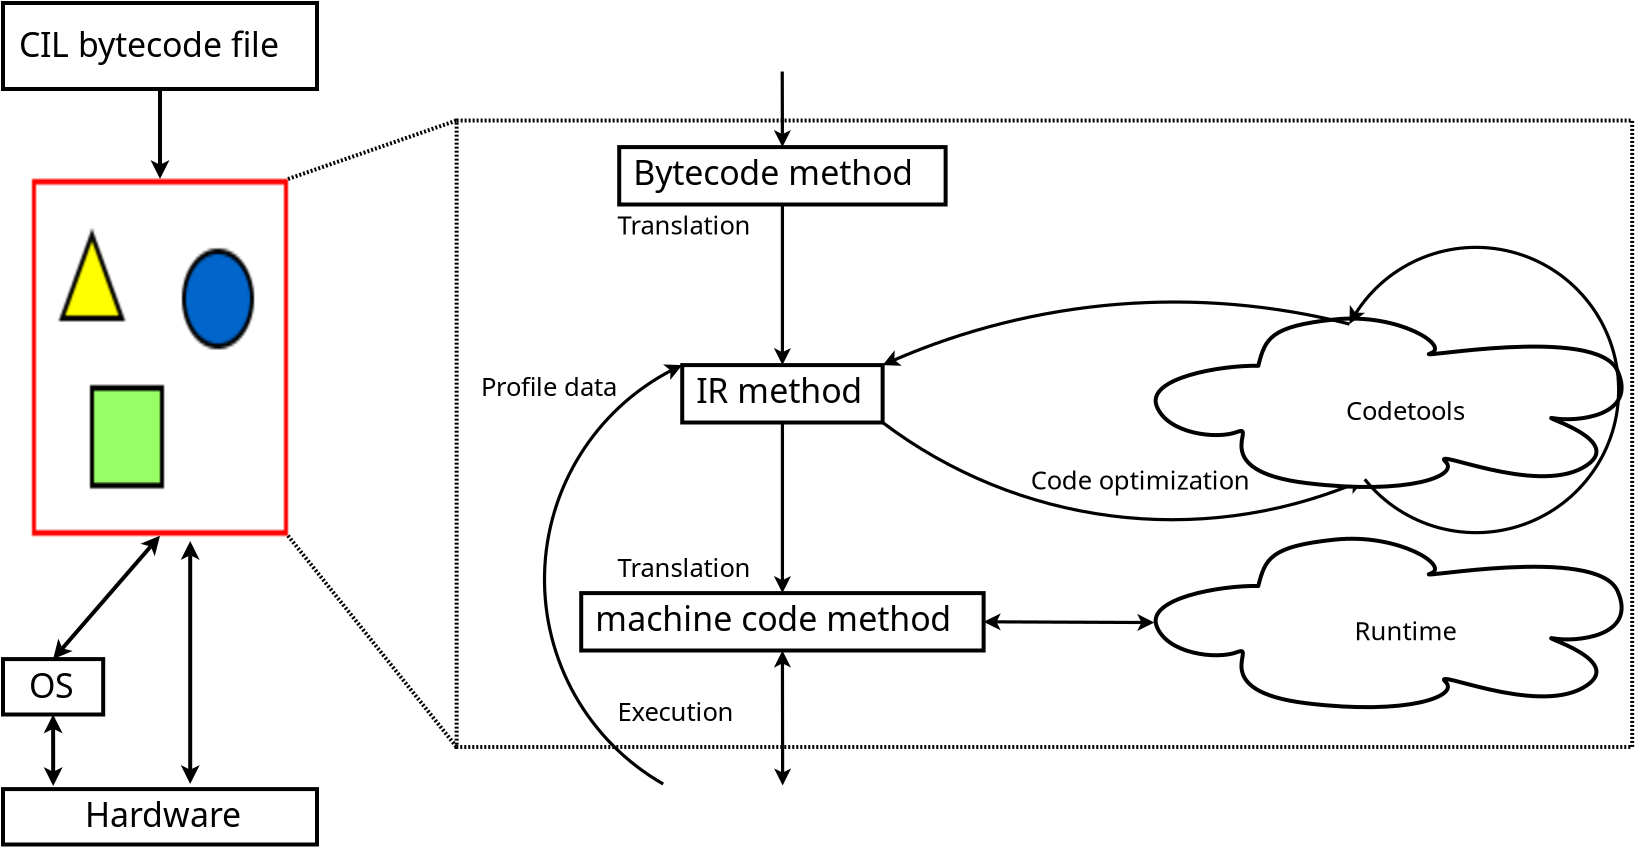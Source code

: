 <?xml version="1.0" encoding="UTF-8"?>
<dia:diagram xmlns:dia="http://www.lysator.liu.se/~alla/dia/">
  <dia:layer name="Background" visible="true" active="true">
    <dia:object type="Standard - Box" version="0" id="O0">
      <dia:attribute name="obj_pos">
        <dia:point val="36.921,13.175"/>
      </dia:attribute>
      <dia:attribute name="obj_bb">
        <dia:rectangle val="36.821,13.075;95.8,44.6"/>
      </dia:attribute>
      <dia:attribute name="elem_corner">
        <dia:point val="36.921,13.175"/>
      </dia:attribute>
      <dia:attribute name="elem_width">
        <dia:real val="58.779"/>
      </dia:attribute>
      <dia:attribute name="elem_height">
        <dia:real val="31.325"/>
      </dia:attribute>
      <dia:attribute name="border_width">
        <dia:real val="0.2"/>
      </dia:attribute>
      <dia:attribute name="show_background">
        <dia:boolean val="true"/>
      </dia:attribute>
      <dia:attribute name="line_style">
        <dia:enum val="4"/>
      </dia:attribute>
    </dia:object>
    <dia:object type="Standard - Box" version="0" id="O1">
      <dia:attribute name="obj_pos">
        <dia:point val="14.24,7.3"/>
      </dia:attribute>
      <dia:attribute name="obj_bb">
        <dia:rectangle val="14.14,7.2;30.04,11.7"/>
      </dia:attribute>
      <dia:attribute name="elem_corner">
        <dia:point val="14.24,7.3"/>
      </dia:attribute>
      <dia:attribute name="elem_width">
        <dia:real val="15.7"/>
      </dia:attribute>
      <dia:attribute name="elem_height">
        <dia:real val="4.3"/>
      </dia:attribute>
      <dia:attribute name="border_width">
        <dia:real val="0.2"/>
      </dia:attribute>
      <dia:attribute name="show_background">
        <dia:boolean val="true"/>
      </dia:attribute>
    </dia:object>
    <dia:object type="Standard - Text" version="1" id="O2">
      <dia:attribute name="obj_pos">
        <dia:point val="15.04,10"/>
      </dia:attribute>
      <dia:attribute name="obj_bb">
        <dia:rectangle val="15.04,8.428;29.188,10.4"/>
      </dia:attribute>
      <dia:attribute name="text">
        <dia:composite type="text">
          <dia:attribute name="string">
            <dia:string>#CIL bytecode file#</dia:string>
          </dia:attribute>
          <dia:attribute name="font">
            <dia:font family="sans" style="0" name="Helvetica"/>
          </dia:attribute>
          <dia:attribute name="height">
            <dia:real val="2.117"/>
          </dia:attribute>
          <dia:attribute name="pos">
            <dia:point val="15.04,10"/>
          </dia:attribute>
          <dia:attribute name="color">
            <dia:color val="#000000"/>
          </dia:attribute>
          <dia:attribute name="alignment">
            <dia:enum val="0"/>
          </dia:attribute>
        </dia:composite>
      </dia:attribute>
      <dia:attribute name="valign">
        <dia:enum val="3"/>
      </dia:attribute>
    </dia:object>
    <dia:object type="Standard - Image" version="0" id="O3">
      <dia:attribute name="obj_pos">
        <dia:point val="15.69,16.1"/>
      </dia:attribute>
      <dia:attribute name="obj_bb">
        <dia:rectangle val="15.59,16;28.59,34.035"/>
      </dia:attribute>
      <dia:attribute name="elem_corner">
        <dia:point val="15.69,16.1"/>
      </dia:attribute>
      <dia:attribute name="elem_width">
        <dia:real val="12.8"/>
      </dia:attribute>
      <dia:attribute name="elem_height">
        <dia:real val="17.835"/>
      </dia:attribute>
      <dia:attribute name="border_width">
        <dia:real val="0.2"/>
      </dia:attribute>
      <dia:attribute name="draw_border">
        <dia:boolean val="false"/>
      </dia:attribute>
      <dia:attribute name="keep_aspect">
        <dia:boolean val="true"/>
      </dia:attribute>
      <dia:attribute name="file">
        <dia:string>#/home/xan/Projects/ILDJIT/Src/ildjit/ildjit-doc/Images/ildjit_logo.jpeg#</dia:string>
      </dia:attribute>
    </dia:object>
    <dia:object type="Standard - Line" version="0" id="O4">
      <dia:attribute name="obj_pos">
        <dia:point val="22.09,11.699"/>
      </dia:attribute>
      <dia:attribute name="obj_bb">
        <dia:rectangle val="21.616,11.599;22.564,16.324"/>
      </dia:attribute>
      <dia:attribute name="conn_endpoints">
        <dia:point val="22.09,11.699"/>
        <dia:point val="22.09,16.1"/>
      </dia:attribute>
      <dia:attribute name="numcp">
        <dia:int val="1"/>
      </dia:attribute>
      <dia:attribute name="line_width">
        <dia:real val="0.2"/>
      </dia:attribute>
      <dia:attribute name="end_arrow">
        <dia:enum val="22"/>
      </dia:attribute>
      <dia:attribute name="end_arrow_length">
        <dia:real val="0.5"/>
      </dia:attribute>
      <dia:attribute name="end_arrow_width">
        <dia:real val="0.5"/>
      </dia:attribute>
      <dia:connections>
        <dia:connection handle="0" to="O1" connection="8"/>
        <dia:connection handle="1" to="O3" connection="1"/>
      </dia:connections>
    </dia:object>
    <dia:object type="Standard - Box" version="0" id="O5">
      <dia:attribute name="obj_pos">
        <dia:point val="14.24,40.105"/>
      </dia:attribute>
      <dia:attribute name="obj_bb">
        <dia:rectangle val="14.14,40.005;19.35,42.975"/>
      </dia:attribute>
      <dia:attribute name="elem_corner">
        <dia:point val="14.24,40.105"/>
      </dia:attribute>
      <dia:attribute name="elem_width">
        <dia:real val="5.01"/>
      </dia:attribute>
      <dia:attribute name="elem_height">
        <dia:real val="2.77"/>
      </dia:attribute>
      <dia:attribute name="border_width">
        <dia:real val="0.2"/>
      </dia:attribute>
      <dia:attribute name="show_background">
        <dia:boolean val="true"/>
      </dia:attribute>
    </dia:object>
    <dia:object type="Standard - Text" version="1" id="O6">
      <dia:attribute name="obj_pos">
        <dia:point val="15.54,42.055"/>
      </dia:attribute>
      <dia:attribute name="obj_bb">
        <dia:rectangle val="15.54,40.483;17.948,42.455"/>
      </dia:attribute>
      <dia:attribute name="text">
        <dia:composite type="text">
          <dia:attribute name="string">
            <dia:string>#OS#</dia:string>
          </dia:attribute>
          <dia:attribute name="font">
            <dia:font family="sans" style="0" name="Helvetica"/>
          </dia:attribute>
          <dia:attribute name="height">
            <dia:real val="2.117"/>
          </dia:attribute>
          <dia:attribute name="pos">
            <dia:point val="15.54,42.055"/>
          </dia:attribute>
          <dia:attribute name="color">
            <dia:color val="#000000"/>
          </dia:attribute>
          <dia:attribute name="alignment">
            <dia:enum val="0"/>
          </dia:attribute>
        </dia:composite>
      </dia:attribute>
      <dia:attribute name="valign">
        <dia:enum val="3"/>
      </dia:attribute>
    </dia:object>
    <dia:object type="Standard - Box" version="0" id="O7">
      <dia:attribute name="obj_pos">
        <dia:point val="14.24,46.605"/>
      </dia:attribute>
      <dia:attribute name="obj_bb">
        <dia:rectangle val="14.14,46.505;30.04,49.475"/>
      </dia:attribute>
      <dia:attribute name="elem_corner">
        <dia:point val="14.24,46.605"/>
      </dia:attribute>
      <dia:attribute name="elem_width">
        <dia:real val="15.7"/>
      </dia:attribute>
      <dia:attribute name="elem_height">
        <dia:real val="2.77"/>
      </dia:attribute>
      <dia:attribute name="border_width">
        <dia:real val="0.2"/>
      </dia:attribute>
      <dia:attribute name="show_background">
        <dia:boolean val="true"/>
      </dia:attribute>
    </dia:object>
    <dia:object type="Standard - Text" version="1" id="O8">
      <dia:attribute name="obj_pos">
        <dia:point val="18.34,48.505"/>
      </dia:attribute>
      <dia:attribute name="obj_bb">
        <dia:rectangle val="18.34,46.932;26.512,48.905"/>
      </dia:attribute>
      <dia:attribute name="text">
        <dia:composite type="text">
          <dia:attribute name="string">
            <dia:string>#Hardware#</dia:string>
          </dia:attribute>
          <dia:attribute name="font">
            <dia:font family="sans" style="0" name="Helvetica"/>
          </dia:attribute>
          <dia:attribute name="height">
            <dia:real val="2.117"/>
          </dia:attribute>
          <dia:attribute name="pos">
            <dia:point val="18.34,48.505"/>
          </dia:attribute>
          <dia:attribute name="color">
            <dia:color val="#000000"/>
          </dia:attribute>
          <dia:attribute name="alignment">
            <dia:enum val="0"/>
          </dia:attribute>
        </dia:composite>
      </dia:attribute>
      <dia:attribute name="valign">
        <dia:enum val="3"/>
      </dia:attribute>
    </dia:object>
    <dia:object type="Standard - Line" version="0" id="O9">
      <dia:attribute name="obj_pos">
        <dia:point val="22.09,33.935"/>
      </dia:attribute>
      <dia:attribute name="obj_bb">
        <dia:rectangle val="16.604,33.794;22.231,40.246"/>
      </dia:attribute>
      <dia:attribute name="conn_endpoints">
        <dia:point val="22.09,33.935"/>
        <dia:point val="16.745,40.105"/>
      </dia:attribute>
      <dia:attribute name="numcp">
        <dia:int val="1"/>
      </dia:attribute>
      <dia:attribute name="line_width">
        <dia:real val="0.2"/>
      </dia:attribute>
      <dia:attribute name="start_arrow">
        <dia:enum val="22"/>
      </dia:attribute>
      <dia:attribute name="start_arrow_length">
        <dia:real val="0.5"/>
      </dia:attribute>
      <dia:attribute name="start_arrow_width">
        <dia:real val="0.5"/>
      </dia:attribute>
      <dia:attribute name="end_arrow">
        <dia:enum val="22"/>
      </dia:attribute>
      <dia:attribute name="end_arrow_length">
        <dia:real val="0.5"/>
      </dia:attribute>
      <dia:attribute name="end_arrow_width">
        <dia:real val="0.5"/>
      </dia:attribute>
      <dia:connections>
        <dia:connection handle="0" to="O3" connection="6"/>
        <dia:connection handle="1" to="O5" connection="1"/>
      </dia:connections>
    </dia:object>
    <dia:object type="Standard - Line" version="0" id="O10">
      <dia:attribute name="obj_pos">
        <dia:point val="16.745,42.875"/>
      </dia:attribute>
      <dia:attribute name="obj_bb">
        <dia:rectangle val="16.273,42.775;17.222,46.55"/>
      </dia:attribute>
      <dia:attribute name="conn_endpoints">
        <dia:point val="16.745,42.875"/>
        <dia:point val="16.75,46.45"/>
      </dia:attribute>
      <dia:attribute name="numcp">
        <dia:int val="1"/>
      </dia:attribute>
      <dia:attribute name="line_width">
        <dia:real val="0.2"/>
      </dia:attribute>
      <dia:attribute name="start_arrow">
        <dia:enum val="22"/>
      </dia:attribute>
      <dia:attribute name="start_arrow_length">
        <dia:real val="0.5"/>
      </dia:attribute>
      <dia:attribute name="start_arrow_width">
        <dia:real val="0.5"/>
      </dia:attribute>
      <dia:attribute name="end_arrow">
        <dia:enum val="22"/>
      </dia:attribute>
      <dia:attribute name="end_arrow_length">
        <dia:real val="0.5"/>
      </dia:attribute>
      <dia:attribute name="end_arrow_width">
        <dia:real val="0.5"/>
      </dia:attribute>
      <dia:connections>
        <dia:connection handle="0" to="O5" connection="6"/>
      </dia:connections>
    </dia:object>
    <dia:object type="Standard - Line" version="0" id="O11">
      <dia:attribute name="obj_pos">
        <dia:point val="28.49,16.1"/>
      </dia:attribute>
      <dia:attribute name="obj_bb">
        <dia:rectangle val="28.363,13.048;37.048,16.227"/>
      </dia:attribute>
      <dia:attribute name="conn_endpoints">
        <dia:point val="28.49,16.1"/>
        <dia:point val="36.921,13.175"/>
      </dia:attribute>
      <dia:attribute name="numcp">
        <dia:int val="1"/>
      </dia:attribute>
      <dia:attribute name="line_width">
        <dia:real val="0.2"/>
      </dia:attribute>
      <dia:attribute name="line_style">
        <dia:enum val="4"/>
      </dia:attribute>
      <dia:connections>
        <dia:connection handle="0" to="O3" connection="2"/>
        <dia:connection handle="1" to="O0" connection="0"/>
      </dia:connections>
    </dia:object>
    <dia:object type="Standard - Line" version="0" id="O12">
      <dia:attribute name="obj_pos">
        <dia:point val="28.49,33.935"/>
      </dia:attribute>
      <dia:attribute name="obj_bb">
        <dia:rectangle val="28.349,33.794;37.062,44.641"/>
      </dia:attribute>
      <dia:attribute name="conn_endpoints">
        <dia:point val="28.49,33.935"/>
        <dia:point val="36.921,44.5"/>
      </dia:attribute>
      <dia:attribute name="numcp">
        <dia:int val="1"/>
      </dia:attribute>
      <dia:attribute name="line_width">
        <dia:real val="0.2"/>
      </dia:attribute>
      <dia:attribute name="line_style">
        <dia:enum val="4"/>
      </dia:attribute>
      <dia:connections>
        <dia:connection handle="0" to="O3" connection="7"/>
        <dia:connection handle="1" to="O0" connection="5"/>
      </dia:connections>
    </dia:object>
    <dia:object type="Standard - Box" version="0" id="O13">
      <dia:attribute name="obj_pos">
        <dia:point val="45.051,14.505"/>
      </dia:attribute>
      <dia:attribute name="obj_bb">
        <dia:rectangle val="44.951,14.405;61.471,17.475"/>
      </dia:attribute>
      <dia:attribute name="elem_corner">
        <dia:point val="45.051,14.505"/>
      </dia:attribute>
      <dia:attribute name="elem_width">
        <dia:real val="16.32"/>
      </dia:attribute>
      <dia:attribute name="elem_height">
        <dia:real val="2.87"/>
      </dia:attribute>
      <dia:attribute name="border_width">
        <dia:real val="0.2"/>
      </dia:attribute>
      <dia:attribute name="show_background">
        <dia:boolean val="true"/>
      </dia:attribute>
    </dia:object>
    <dia:object type="Standard - Text" version="1" id="O14">
      <dia:attribute name="obj_pos">
        <dia:point val="45.751,16.405"/>
      </dia:attribute>
      <dia:attribute name="obj_bb">
        <dia:rectangle val="45.751,14.832;60.783,16.805"/>
      </dia:attribute>
      <dia:attribute name="text">
        <dia:composite type="text">
          <dia:attribute name="string">
            <dia:string>#Bytecode method#</dia:string>
          </dia:attribute>
          <dia:attribute name="font">
            <dia:font family="sans" style="0" name="Helvetica"/>
          </dia:attribute>
          <dia:attribute name="height">
            <dia:real val="2.117"/>
          </dia:attribute>
          <dia:attribute name="pos">
            <dia:point val="45.751,16.405"/>
          </dia:attribute>
          <dia:attribute name="color">
            <dia:color val="#000000"/>
          </dia:attribute>
          <dia:attribute name="alignment">
            <dia:enum val="0"/>
          </dia:attribute>
        </dia:composite>
      </dia:attribute>
      <dia:attribute name="valign">
        <dia:enum val="3"/>
      </dia:attribute>
    </dia:object>
    <dia:object type="Standard - Box" version="0" id="O15">
      <dia:attribute name="obj_pos">
        <dia:point val="48.201,25.405"/>
      </dia:attribute>
      <dia:attribute name="obj_bb">
        <dia:rectangle val="48.101,25.305;58.321,28.375"/>
      </dia:attribute>
      <dia:attribute name="elem_corner">
        <dia:point val="48.201,25.405"/>
      </dia:attribute>
      <dia:attribute name="elem_width">
        <dia:real val="10.02"/>
      </dia:attribute>
      <dia:attribute name="elem_height">
        <dia:real val="2.87"/>
      </dia:attribute>
      <dia:attribute name="border_width">
        <dia:real val="0.2"/>
      </dia:attribute>
      <dia:attribute name="show_background">
        <dia:boolean val="true"/>
      </dia:attribute>
    </dia:object>
    <dia:object type="Standard - Text" version="1" id="O16">
      <dia:attribute name="obj_pos">
        <dia:point val="48.901,27.305"/>
      </dia:attribute>
      <dia:attribute name="obj_bb">
        <dia:rectangle val="48.901,25.733;57.656,27.705"/>
      </dia:attribute>
      <dia:attribute name="text">
        <dia:composite type="text">
          <dia:attribute name="string">
            <dia:string>#IR method#</dia:string>
          </dia:attribute>
          <dia:attribute name="font">
            <dia:font family="sans" style="0" name="Helvetica"/>
          </dia:attribute>
          <dia:attribute name="height">
            <dia:real val="2.117"/>
          </dia:attribute>
          <dia:attribute name="pos">
            <dia:point val="48.901,27.305"/>
          </dia:attribute>
          <dia:attribute name="color">
            <dia:color val="#000000"/>
          </dia:attribute>
          <dia:attribute name="alignment">
            <dia:enum val="0"/>
          </dia:attribute>
        </dia:composite>
      </dia:attribute>
      <dia:attribute name="valign">
        <dia:enum val="3"/>
      </dia:attribute>
    </dia:object>
    <dia:object type="Standard - Box" version="0" id="O17">
      <dia:attribute name="obj_pos">
        <dia:point val="43.151,36.805"/>
      </dia:attribute>
      <dia:attribute name="obj_bb">
        <dia:rectangle val="43.051,36.705;63.371,39.775"/>
      </dia:attribute>
      <dia:attribute name="elem_corner">
        <dia:point val="43.151,36.805"/>
      </dia:attribute>
      <dia:attribute name="elem_width">
        <dia:real val="20.12"/>
      </dia:attribute>
      <dia:attribute name="elem_height">
        <dia:real val="2.87"/>
      </dia:attribute>
      <dia:attribute name="border_width">
        <dia:real val="0.2"/>
      </dia:attribute>
      <dia:attribute name="show_background">
        <dia:boolean val="true"/>
      </dia:attribute>
    </dia:object>
    <dia:object type="Standard - Text" version="1" id="O18">
      <dia:attribute name="obj_pos">
        <dia:point val="43.851,38.705"/>
      </dia:attribute>
      <dia:attribute name="obj_bb">
        <dia:rectangle val="43.851,37.133;62.824,39.105"/>
      </dia:attribute>
      <dia:attribute name="text">
        <dia:composite type="text">
          <dia:attribute name="string">
            <dia:string>#machine code method#</dia:string>
          </dia:attribute>
          <dia:attribute name="font">
            <dia:font family="sans" style="0" name="Helvetica"/>
          </dia:attribute>
          <dia:attribute name="height">
            <dia:real val="2.117"/>
          </dia:attribute>
          <dia:attribute name="pos">
            <dia:point val="43.851,38.705"/>
          </dia:attribute>
          <dia:attribute name="color">
            <dia:color val="#000000"/>
          </dia:attribute>
          <dia:attribute name="alignment">
            <dia:enum val="0"/>
          </dia:attribute>
        </dia:composite>
      </dia:attribute>
      <dia:attribute name="valign">
        <dia:enum val="3"/>
      </dia:attribute>
    </dia:object>
    <dia:object type="Standard - Line" version="0" id="O19">
      <dia:attribute name="obj_pos">
        <dia:point val="53.211,17.375"/>
      </dia:attribute>
      <dia:attribute name="obj_bb">
        <dia:rectangle val="52.782,17.295;53.64,25.584"/>
      </dia:attribute>
      <dia:attribute name="conn_endpoints">
        <dia:point val="53.211,17.375"/>
        <dia:point val="53.211,25.405"/>
      </dia:attribute>
      <dia:attribute name="numcp">
        <dia:int val="1"/>
      </dia:attribute>
      <dia:attribute name="line_width">
        <dia:real val="0.16"/>
      </dia:attribute>
      <dia:attribute name="end_arrow">
        <dia:enum val="22"/>
      </dia:attribute>
      <dia:attribute name="end_arrow_length">
        <dia:real val="0.5"/>
      </dia:attribute>
      <dia:attribute name="end_arrow_width">
        <dia:real val="0.5"/>
      </dia:attribute>
      <dia:connections>
        <dia:connection handle="0" to="O13" connection="6"/>
        <dia:connection handle="1" to="O15" connection="1"/>
      </dia:connections>
    </dia:object>
    <dia:object type="Standard - Line" version="0" id="O20">
      <dia:attribute name="obj_pos">
        <dia:point val="53.211,28.275"/>
      </dia:attribute>
      <dia:attribute name="obj_bb">
        <dia:rectangle val="52.782,28.195;53.64,36.984"/>
      </dia:attribute>
      <dia:attribute name="conn_endpoints">
        <dia:point val="53.211,28.275"/>
        <dia:point val="53.211,36.805"/>
      </dia:attribute>
      <dia:attribute name="numcp">
        <dia:int val="1"/>
      </dia:attribute>
      <dia:attribute name="line_width">
        <dia:real val="0.16"/>
      </dia:attribute>
      <dia:attribute name="end_arrow">
        <dia:enum val="22"/>
      </dia:attribute>
      <dia:attribute name="end_arrow_length">
        <dia:real val="0.5"/>
      </dia:attribute>
      <dia:attribute name="end_arrow_width">
        <dia:real val="0.5"/>
      </dia:attribute>
      <dia:connections>
        <dia:connection handle="0" to="O15" connection="6"/>
        <dia:connection handle="1" to="O17" connection="1"/>
      </dia:connections>
    </dia:object>
    <dia:object type="Standard - Arc" version="0" id="O21">
      <dia:attribute name="obj_pos">
        <dia:point val="58.221,28.275"/>
      </dia:attribute>
      <dia:attribute name="obj_bb">
        <dia:rectangle val="58.132,28.186;82.416,33.216"/>
      </dia:attribute>
      <dia:attribute name="conn_endpoints">
        <dia:point val="58.221,28.275"/>
        <dia:point val="82.327,31.114"/>
      </dia:attribute>
      <dia:attribute name="curve_distance">
        <dia:real val="3.3"/>
      </dia:attribute>
      <dia:attribute name="line_width">
        <dia:real val="0.16"/>
      </dia:attribute>
      <dia:attribute name="end_arrow">
        <dia:enum val="22"/>
      </dia:attribute>
      <dia:attribute name="end_arrow_length">
        <dia:real val="0.5"/>
      </dia:attribute>
      <dia:attribute name="end_arrow_width">
        <dia:real val="0.5"/>
      </dia:attribute>
      <dia:connections>
        <dia:connection handle="0" to="O15" connection="7"/>
        <dia:connection handle="1" to="O27" connection="1"/>
      </dia:connections>
    </dia:object>
    <dia:object type="Standard - Text" version="1" id="O22">
      <dia:attribute name="obj_pos">
        <dia:point val="44.971,18.875"/>
      </dia:attribute>
      <dia:attribute name="obj_bb">
        <dia:rectangle val="44.971,17.685;51.951,19.177"/>
      </dia:attribute>
      <dia:attribute name="text">
        <dia:composite type="text">
          <dia:attribute name="string">
            <dia:string>#Translation#</dia:string>
          </dia:attribute>
          <dia:attribute name="font">
            <dia:font family="sans" style="0" name="Helvetica"/>
          </dia:attribute>
          <dia:attribute name="height">
            <dia:real val="1.6"/>
          </dia:attribute>
          <dia:attribute name="pos">
            <dia:point val="44.971,18.875"/>
          </dia:attribute>
          <dia:attribute name="color">
            <dia:color val="#000000"/>
          </dia:attribute>
          <dia:attribute name="alignment">
            <dia:enum val="0"/>
          </dia:attribute>
        </dia:composite>
      </dia:attribute>
      <dia:attribute name="valign">
        <dia:enum val="3"/>
      </dia:attribute>
    </dia:object>
    <dia:object type="Standard - Text" version="1" id="O23">
      <dia:attribute name="obj_pos">
        <dia:point val="44.971,35.995"/>
      </dia:attribute>
      <dia:attribute name="obj_bb">
        <dia:rectangle val="44.971,34.805;51.951,36.297"/>
      </dia:attribute>
      <dia:attribute name="text">
        <dia:composite type="text">
          <dia:attribute name="string">
            <dia:string>#Translation#</dia:string>
          </dia:attribute>
          <dia:attribute name="font">
            <dia:font family="sans" style="0" name="Helvetica"/>
          </dia:attribute>
          <dia:attribute name="height">
            <dia:real val="1.6"/>
          </dia:attribute>
          <dia:attribute name="pos">
            <dia:point val="44.971,35.995"/>
          </dia:attribute>
          <dia:attribute name="color">
            <dia:color val="#000000"/>
          </dia:attribute>
          <dia:attribute name="alignment">
            <dia:enum val="0"/>
          </dia:attribute>
        </dia:composite>
      </dia:attribute>
      <dia:attribute name="valign">
        <dia:enum val="3"/>
      </dia:attribute>
    </dia:object>
    <dia:object type="Standard - Text" version="1" id="O24">
      <dia:attribute name="obj_pos">
        <dia:point val="65.631,31.625"/>
      </dia:attribute>
      <dia:attribute name="obj_bb">
        <dia:rectangle val="65.631,30.435;77.281,31.927"/>
      </dia:attribute>
      <dia:attribute name="text">
        <dia:composite type="text">
          <dia:attribute name="string">
            <dia:string>#Code optimization#</dia:string>
          </dia:attribute>
          <dia:attribute name="font">
            <dia:font family="sans" style="0" name="Helvetica"/>
          </dia:attribute>
          <dia:attribute name="height">
            <dia:real val="1.6"/>
          </dia:attribute>
          <dia:attribute name="pos">
            <dia:point val="65.631,31.625"/>
          </dia:attribute>
          <dia:attribute name="color">
            <dia:color val="#000000"/>
          </dia:attribute>
          <dia:attribute name="alignment">
            <dia:enum val="0"/>
          </dia:attribute>
        </dia:composite>
      </dia:attribute>
      <dia:attribute name="valign">
        <dia:enum val="3"/>
      </dia:attribute>
    </dia:object>
    <dia:object type="Standard - Line" version="0" id="O25">
      <dia:attribute name="obj_pos">
        <dia:point val="53.211,39.675"/>
      </dia:attribute>
      <dia:attribute name="obj_bb">
        <dia:rectangle val="52.784,39.595;53.65,46.505"/>
      </dia:attribute>
      <dia:attribute name="conn_endpoints">
        <dia:point val="53.211,39.675"/>
        <dia:point val="53.222,46.425"/>
      </dia:attribute>
      <dia:attribute name="numcp">
        <dia:int val="1"/>
      </dia:attribute>
      <dia:attribute name="line_width">
        <dia:real val="0.16"/>
      </dia:attribute>
      <dia:attribute name="start_arrow">
        <dia:enum val="22"/>
      </dia:attribute>
      <dia:attribute name="start_arrow_length">
        <dia:real val="0.5"/>
      </dia:attribute>
      <dia:attribute name="start_arrow_width">
        <dia:real val="0.5"/>
      </dia:attribute>
      <dia:attribute name="end_arrow">
        <dia:enum val="22"/>
      </dia:attribute>
      <dia:attribute name="end_arrow_length">
        <dia:real val="0.5"/>
      </dia:attribute>
      <dia:attribute name="end_arrow_width">
        <dia:real val="0.5"/>
      </dia:attribute>
      <dia:connections>
        <dia:connection handle="0" to="O17" connection="6"/>
      </dia:connections>
    </dia:object>
    <dia:object type="Standard - Text" version="1" id="O26">
      <dia:attribute name="obj_pos">
        <dia:point val="44.971,43.195"/>
      </dia:attribute>
      <dia:attribute name="obj_bb">
        <dia:rectangle val="44.971,42.005;51.256,43.498"/>
      </dia:attribute>
      <dia:attribute name="text">
        <dia:composite type="text">
          <dia:attribute name="string">
            <dia:string>#Execution#</dia:string>
          </dia:attribute>
          <dia:attribute name="font">
            <dia:font family="sans" style="0" name="Helvetica"/>
          </dia:attribute>
          <dia:attribute name="height">
            <dia:real val="1.6"/>
          </dia:attribute>
          <dia:attribute name="pos">
            <dia:point val="44.971,43.195"/>
          </dia:attribute>
          <dia:attribute name="color">
            <dia:color val="#000000"/>
          </dia:attribute>
          <dia:attribute name="alignment">
            <dia:enum val="0"/>
          </dia:attribute>
        </dia:composite>
      </dia:attribute>
      <dia:attribute name="valign">
        <dia:enum val="3"/>
      </dia:attribute>
    </dia:object>
    <dia:object type="Network - Cloud" version="1" id="O27">
      <dia:attribute name="obj_pos">
        <dia:point val="71.871,23.079"/>
      </dia:attribute>
      <dia:attribute name="obj_bb">
        <dia:rectangle val="71.871,23.079;95.171,31.5"/>
      </dia:attribute>
      <dia:attribute name="meta">
        <dia:composite type="dict"/>
      </dia:attribute>
      <dia:attribute name="elem_corner">
        <dia:point val="71.871,23.079"/>
      </dia:attribute>
      <dia:attribute name="elem_width">
        <dia:real val="23.3"/>
      </dia:attribute>
      <dia:attribute name="elem_height">
        <dia:real val="8.421"/>
      </dia:attribute>
      <dia:attribute name="line_width">
        <dia:real val="0.2"/>
      </dia:attribute>
      <dia:attribute name="line_colour">
        <dia:color val="#000000"/>
      </dia:attribute>
      <dia:attribute name="fill_colour">
        <dia:color val="#ffffff"/>
      </dia:attribute>
      <dia:attribute name="show_background">
        <dia:boolean val="true"/>
      </dia:attribute>
      <dia:attribute name="line_style">
        <dia:enum val="0"/>
        <dia:real val="1"/>
      </dia:attribute>
      <dia:attribute name="padding">
        <dia:real val="0.1"/>
      </dia:attribute>
      <dia:attribute name="text">
        <dia:composite type="text">
          <dia:attribute name="string">
            <dia:string>#Codetools#</dia:string>
          </dia:attribute>
          <dia:attribute name="font">
            <dia:font family="sans" style="0" name="Helvetica"/>
          </dia:attribute>
          <dia:attribute name="height">
            <dia:real val="1.6"/>
          </dia:attribute>
          <dia:attribute name="pos">
            <dia:point val="84.146,27.838"/>
          </dia:attribute>
          <dia:attribute name="color">
            <dia:color val="#000000"/>
          </dia:attribute>
          <dia:attribute name="alignment">
            <dia:enum val="1"/>
          </dia:attribute>
        </dia:composite>
      </dia:attribute>
      <dia:attribute name="flip_horizontal">
        <dia:boolean val="false"/>
      </dia:attribute>
      <dia:attribute name="flip_vertical">
        <dia:boolean val="false"/>
      </dia:attribute>
      <dia:attribute name="subscale">
        <dia:real val="1"/>
      </dia:attribute>
    </dia:object>
    <dia:object type="Standard - Arc" version="0" id="O28">
      <dia:attribute name="obj_pos">
        <dia:point val="82.327,31.114"/>
      </dia:attribute>
      <dia:attribute name="obj_bb">
        <dia:rectangle val="81.477,19.438;95.102,33.862"/>
      </dia:attribute>
      <dia:attribute name="conn_endpoints">
        <dia:point val="82.327,31.114"/>
        <dia:point val="81.565,23.354"/>
      </dia:attribute>
      <dia:attribute name="curve_distance">
        <dia:real val="13.105"/>
      </dia:attribute>
      <dia:attribute name="line_width">
        <dia:real val="0.16"/>
      </dia:attribute>
      <dia:attribute name="end_arrow">
        <dia:enum val="22"/>
      </dia:attribute>
      <dia:attribute name="end_arrow_length">
        <dia:real val="0.5"/>
      </dia:attribute>
      <dia:attribute name="end_arrow_width">
        <dia:real val="0.5"/>
      </dia:attribute>
      <dia:connections>
        <dia:connection handle="0" to="O27" connection="1"/>
        <dia:connection handle="1" to="O27" connection="3"/>
      </dia:connections>
    </dia:object>
    <dia:object type="Standard - Arc" version="0" id="O29">
      <dia:attribute name="obj_pos">
        <dia:point val="81.565,23.354"/>
      </dia:attribute>
      <dia:attribute name="obj_bb">
        <dia:rectangle val="58.134,22.171;81.652,25.492"/>
      </dia:attribute>
      <dia:attribute name="conn_endpoints">
        <dia:point val="81.565,23.354"/>
        <dia:point val="58.221,25.405"/>
      </dia:attribute>
      <dia:attribute name="curve_distance">
        <dia:real val="2.0"/>
      </dia:attribute>
      <dia:attribute name="line_width">
        <dia:real val="0.16"/>
      </dia:attribute>
      <dia:attribute name="end_arrow">
        <dia:enum val="22"/>
      </dia:attribute>
      <dia:attribute name="end_arrow_length">
        <dia:real val="0.5"/>
      </dia:attribute>
      <dia:attribute name="end_arrow_width">
        <dia:real val="0.5"/>
      </dia:attribute>
      <dia:connections>
        <dia:connection handle="0" to="O27" connection="3"/>
        <dia:connection handle="1" to="O15" connection="2"/>
      </dia:connections>
    </dia:object>
    <dia:object type="Standard - Line" version="0" id="O30">
      <dia:attribute name="obj_pos">
        <dia:point val="53.202,10.728"/>
      </dia:attribute>
      <dia:attribute name="obj_bb">
        <dia:rectangle val="52.781,10.648;53.638,14.684"/>
      </dia:attribute>
      <dia:attribute name="conn_endpoints">
        <dia:point val="53.202,10.728"/>
        <dia:point val="53.211,14.505"/>
      </dia:attribute>
      <dia:attribute name="numcp">
        <dia:int val="1"/>
      </dia:attribute>
      <dia:attribute name="line_width">
        <dia:real val="0.16"/>
      </dia:attribute>
      <dia:attribute name="end_arrow">
        <dia:enum val="22"/>
      </dia:attribute>
      <dia:attribute name="end_arrow_length">
        <dia:real val="0.5"/>
      </dia:attribute>
      <dia:attribute name="end_arrow_width">
        <dia:real val="0.5"/>
      </dia:attribute>
      <dia:connections>
        <dia:connection handle="1" to="O13" connection="1"/>
      </dia:connections>
    </dia:object>
    <dia:object type="Standard - Arc" version="0" id="O31">
      <dia:attribute name="obj_pos">
        <dia:point val="47.25,46.35"/>
      </dia:attribute>
      <dia:attribute name="obj_bb">
        <dia:rectangle val="41.235,25.322;48.285,46.434"/>
      </dia:attribute>
      <dia:attribute name="conn_endpoints">
        <dia:point val="47.25,46.35"/>
        <dia:point val="48.201,25.405"/>
      </dia:attribute>
      <dia:attribute name="curve_distance">
        <dia:real val="-6.405"/>
      </dia:attribute>
      <dia:attribute name="line_width">
        <dia:real val="0.16"/>
      </dia:attribute>
      <dia:attribute name="end_arrow">
        <dia:enum val="22"/>
      </dia:attribute>
      <dia:attribute name="end_arrow_length">
        <dia:real val="0.5"/>
      </dia:attribute>
      <dia:attribute name="end_arrow_width">
        <dia:real val="0.5"/>
      </dia:attribute>
      <dia:connections>
        <dia:connection handle="1" to="O15" connection="0"/>
      </dia:connections>
    </dia:object>
    <dia:object type="Standard - Text" version="1" id="O32">
      <dia:attribute name="obj_pos">
        <dia:point val="38.134,26.95"/>
      </dia:attribute>
      <dia:attribute name="obj_bb">
        <dia:rectangle val="38.134,25.76;45.409,27.253"/>
      </dia:attribute>
      <dia:attribute name="text">
        <dia:composite type="text">
          <dia:attribute name="string">
            <dia:string>#Profile data#</dia:string>
          </dia:attribute>
          <dia:attribute name="font">
            <dia:font family="sans" style="0" name="Helvetica"/>
          </dia:attribute>
          <dia:attribute name="height">
            <dia:real val="1.6"/>
          </dia:attribute>
          <dia:attribute name="pos">
            <dia:point val="38.134,26.95"/>
          </dia:attribute>
          <dia:attribute name="color">
            <dia:color val="#000000"/>
          </dia:attribute>
          <dia:attribute name="alignment">
            <dia:enum val="0"/>
          </dia:attribute>
        </dia:composite>
      </dia:attribute>
      <dia:attribute name="valign">
        <dia:enum val="3"/>
      </dia:attribute>
    </dia:object>
    <dia:object type="Network - Cloud" version="1" id="O33">
      <dia:attribute name="obj_pos">
        <dia:point val="71.871,34.088"/>
      </dia:attribute>
      <dia:attribute name="obj_bb">
        <dia:rectangle val="71.871,34.088;95.171,42.509"/>
      </dia:attribute>
      <dia:attribute name="meta">
        <dia:composite type="dict"/>
      </dia:attribute>
      <dia:attribute name="elem_corner">
        <dia:point val="71.871,34.088"/>
      </dia:attribute>
      <dia:attribute name="elem_width">
        <dia:real val="23.3"/>
      </dia:attribute>
      <dia:attribute name="elem_height">
        <dia:real val="8.421"/>
      </dia:attribute>
      <dia:attribute name="line_width">
        <dia:real val="0.2"/>
      </dia:attribute>
      <dia:attribute name="line_colour">
        <dia:color val="#000000"/>
      </dia:attribute>
      <dia:attribute name="fill_colour">
        <dia:color val="#ffffff"/>
      </dia:attribute>
      <dia:attribute name="show_background">
        <dia:boolean val="true"/>
      </dia:attribute>
      <dia:attribute name="line_style">
        <dia:enum val="0"/>
        <dia:real val="1"/>
      </dia:attribute>
      <dia:attribute name="padding">
        <dia:real val="0.1"/>
      </dia:attribute>
      <dia:attribute name="text">
        <dia:composite type="text">
          <dia:attribute name="string">
            <dia:string>#Runtime#</dia:string>
          </dia:attribute>
          <dia:attribute name="font">
            <dia:font family="sans" style="0" name="Helvetica"/>
          </dia:attribute>
          <dia:attribute name="height">
            <dia:real val="1.6"/>
          </dia:attribute>
          <dia:attribute name="pos">
            <dia:point val="84.146,38.847"/>
          </dia:attribute>
          <dia:attribute name="color">
            <dia:color val="#000000"/>
          </dia:attribute>
          <dia:attribute name="alignment">
            <dia:enum val="1"/>
          </dia:attribute>
        </dia:composite>
      </dia:attribute>
      <dia:attribute name="flip_horizontal">
        <dia:boolean val="false"/>
      </dia:attribute>
      <dia:attribute name="flip_vertical">
        <dia:boolean val="false"/>
      </dia:attribute>
      <dia:attribute name="subscale">
        <dia:real val="1"/>
      </dia:attribute>
    </dia:object>
    <dia:object type="Standard - Line" version="0" id="O34">
      <dia:attribute name="obj_pos">
        <dia:point val="63.271,38.24"/>
      </dia:attribute>
      <dia:attribute name="obj_bb">
        <dia:rectangle val="63.191,37.812;72.331,38.68"/>
      </dia:attribute>
      <dia:attribute name="conn_endpoints">
        <dia:point val="63.271,38.24"/>
        <dia:point val="72.251,38.252"/>
      </dia:attribute>
      <dia:attribute name="numcp">
        <dia:int val="1"/>
      </dia:attribute>
      <dia:attribute name="line_width">
        <dia:real val="0.16"/>
      </dia:attribute>
      <dia:attribute name="start_arrow">
        <dia:enum val="22"/>
      </dia:attribute>
      <dia:attribute name="start_arrow_length">
        <dia:real val="0.5"/>
      </dia:attribute>
      <dia:attribute name="start_arrow_width">
        <dia:real val="0.5"/>
      </dia:attribute>
      <dia:attribute name="end_arrow">
        <dia:enum val="22"/>
      </dia:attribute>
      <dia:attribute name="end_arrow_length">
        <dia:real val="0.5"/>
      </dia:attribute>
      <dia:attribute name="end_arrow_width">
        <dia:real val="0.5"/>
      </dia:attribute>
      <dia:connections>
        <dia:connection handle="0" to="O17" connection="4"/>
        <dia:connection handle="1" to="O33" connection="4"/>
      </dia:connections>
    </dia:object>
    <dia:object type="Standard - Line" version="0" id="O35">
      <dia:attribute name="obj_pos">
        <dia:point val="23.6,34.2"/>
      </dia:attribute>
      <dia:attribute name="obj_bb">
        <dia:rectangle val="23.126,34.1;24.074,46.45"/>
      </dia:attribute>
      <dia:attribute name="conn_endpoints">
        <dia:point val="23.6,34.2"/>
        <dia:point val="23.6,46.35"/>
      </dia:attribute>
      <dia:attribute name="numcp">
        <dia:int val="1"/>
      </dia:attribute>
      <dia:attribute name="line_width">
        <dia:real val="0.2"/>
      </dia:attribute>
      <dia:attribute name="start_arrow">
        <dia:enum val="22"/>
      </dia:attribute>
      <dia:attribute name="start_arrow_length">
        <dia:real val="0.5"/>
      </dia:attribute>
      <dia:attribute name="start_arrow_width">
        <dia:real val="0.5"/>
      </dia:attribute>
      <dia:attribute name="end_arrow">
        <dia:enum val="22"/>
      </dia:attribute>
      <dia:attribute name="end_arrow_length">
        <dia:real val="0.5"/>
      </dia:attribute>
      <dia:attribute name="end_arrow_width">
        <dia:real val="0.5"/>
      </dia:attribute>
    </dia:object>
  </dia:layer>
</dia:diagram>
